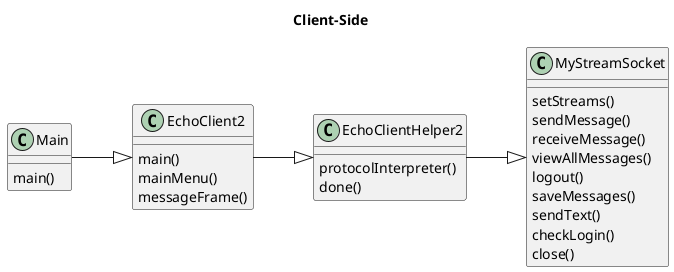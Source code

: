 @startuml
title Client-Side

left to right direction

Main --|> EchoClient2
EchoClient2 --|> EchoClientHelper2
EchoClientHelper2 --|> MyStreamSocket

class Main{
main()
}

class EchoClient2{
main()
mainMenu()
messageFrame()
}

class EchoClientHelper2{
protocolInterpreter()
done()
}

class MyStreamSocket{
setStreams()
sendMessage()
receiveMessage()
viewAllMessages()
logout()
saveMessages()
sendText()
checkLogin()
close()

}
@enduml